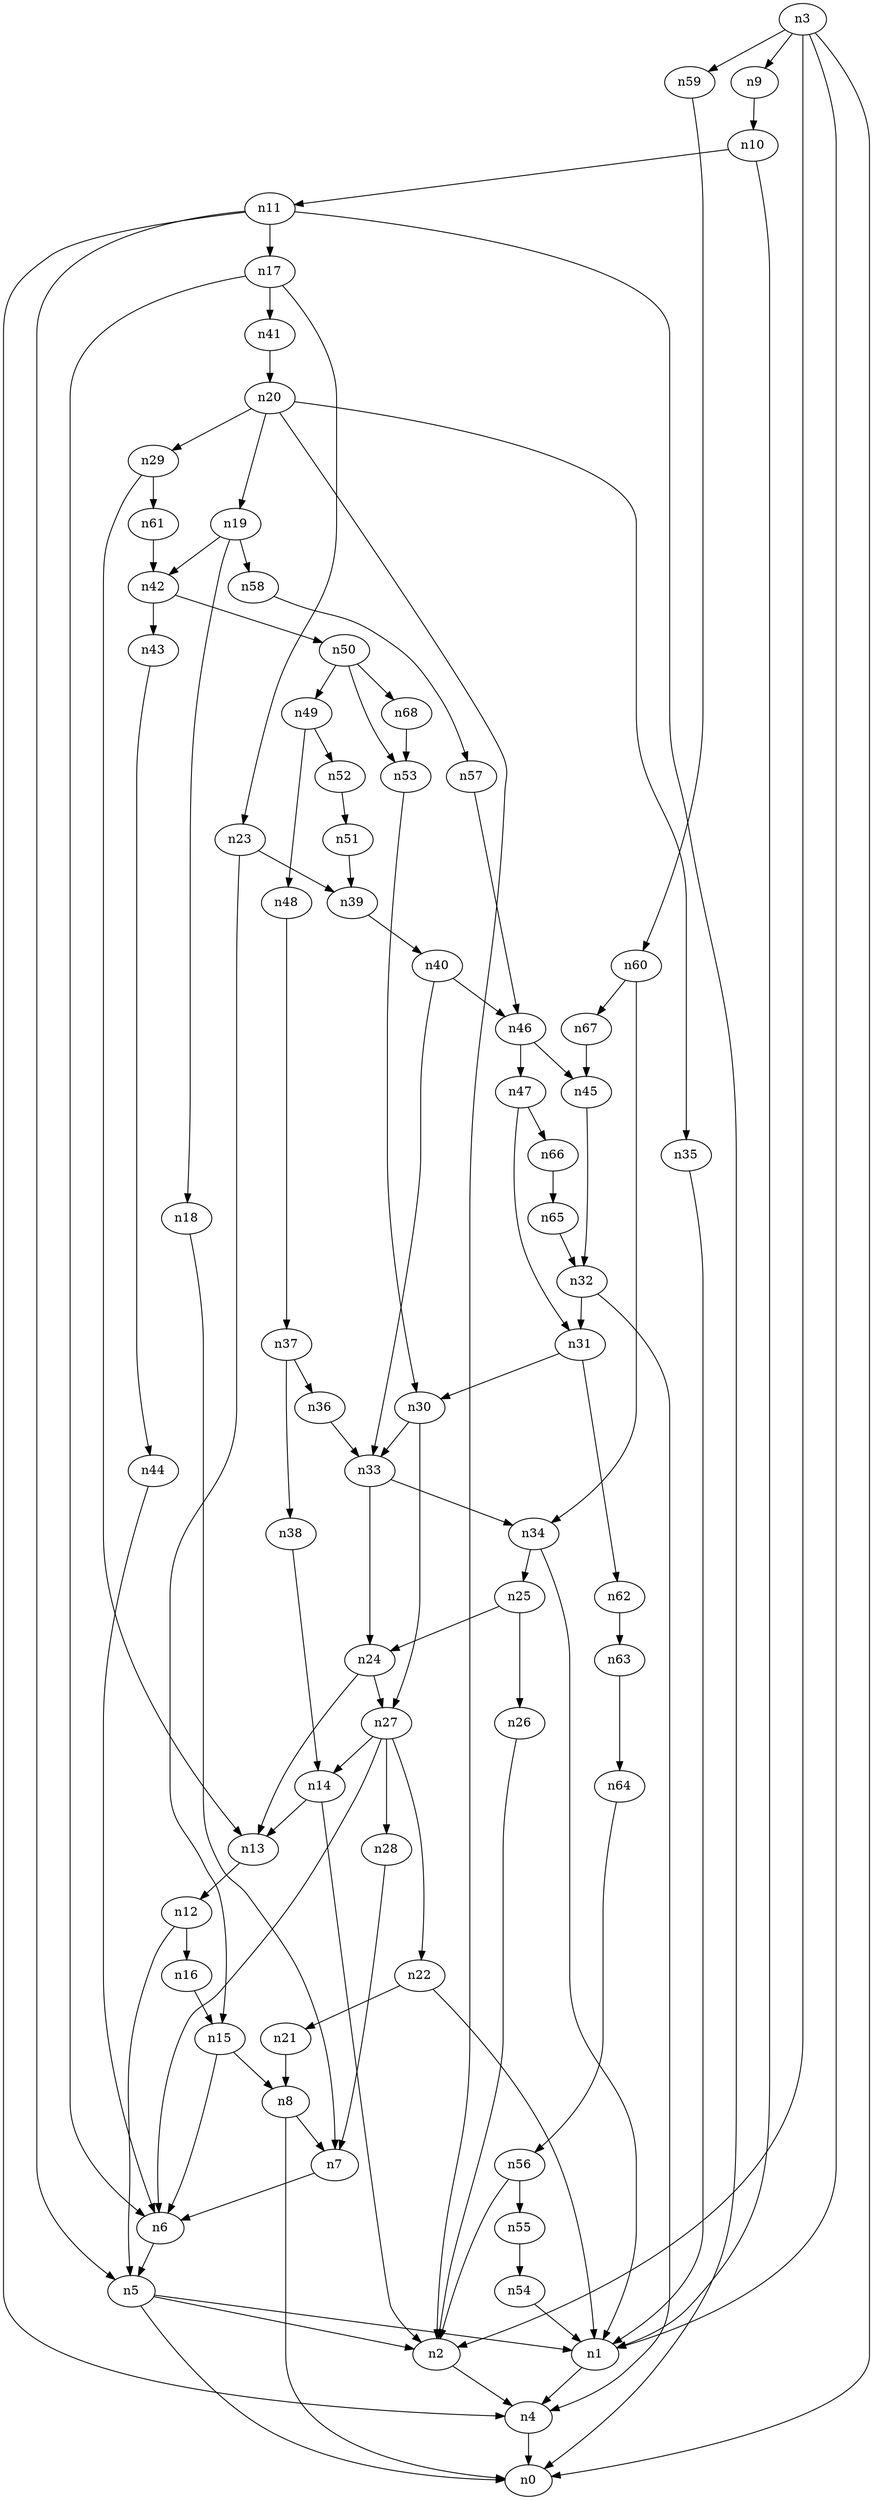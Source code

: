 digraph G {
	n1 -> n4	 [_graphml_id=e4];
	n2 -> n4	 [_graphml_id=e7];
	n3 -> n0	 [_graphml_id=e0];
	n3 -> n1	 [_graphml_id=e3];
	n3 -> n2	 [_graphml_id=e6];
	n3 -> n9	 [_graphml_id=e13];
	n3 -> n59	 [_graphml_id=e95];
	n4 -> n0	 [_graphml_id=e1];
	n5 -> n0	 [_graphml_id=e2];
	n5 -> n1	 [_graphml_id=e5];
	n5 -> n2	 [_graphml_id=e8];
	n6 -> n5	 [_graphml_id=e9];
	n7 -> n6	 [_graphml_id=e10];
	n8 -> n0	 [_graphml_id=e12];
	n8 -> n7	 [_graphml_id=e11];
	n9 -> n10	 [_graphml_id=e14];
	n10 -> n1	 [_graphml_id=e15];
	n10 -> n11	 [_graphml_id=e18];
	n11 -> n0	 [_graphml_id=e28];
	n11 -> n4	 [_graphml_id=e17];
	n11 -> n5	 [_graphml_id=e16];
	n11 -> n17	 [_graphml_id=e26];
	n12 -> n5	 [_graphml_id=e19];
	n12 -> n16	 [_graphml_id=e25];
	n13 -> n12	 [_graphml_id=e20];
	n14 -> n2	 [_graphml_id=e22];
	n14 -> n13	 [_graphml_id=e21];
	n15 -> n6	 [_graphml_id=e38];
	n15 -> n8	 [_graphml_id=e23];
	n16 -> n15	 [_graphml_id=e24];
	n17 -> n6	 [_graphml_id=e27];
	n17 -> n23	 [_graphml_id=e37];
	n17 -> n41	 [_graphml_id=e66];
	n18 -> n7	 [_graphml_id=e29];
	n19 -> n18	 [_graphml_id=e30];
	n19 -> n42	 [_graphml_id=e69];
	n19 -> n58	 [_graphml_id=e94];
	n20 -> n2	 [_graphml_id=e32];
	n20 -> n19	 [_graphml_id=e31];
	n20 -> n29	 [_graphml_id=e47];
	n20 -> n35	 [_graphml_id=e57];
	n21 -> n8	 [_graphml_id=e33];
	n22 -> n1	 [_graphml_id=e35];
	n22 -> n21	 [_graphml_id=e34];
	n23 -> n15	 [_graphml_id=e36];
	n23 -> n39	 [_graphml_id=e63];
	n24 -> n13	 [_graphml_id=e39];
	n24 -> n27	 [_graphml_id=e48];
	n25 -> n24	 [_graphml_id=e40];
	n25 -> n26	 [_graphml_id=e41];
	n26 -> n2	 [_graphml_id=e42];
	n27 -> n6	 [_graphml_id=e100];
	n27 -> n14	 [_graphml_id=e58];
	n27 -> n22	 [_graphml_id=e43];
	n27 -> n28	 [_graphml_id=e44];
	n28 -> n7	 [_graphml_id=e45];
	n29 -> n13	 [_graphml_id=e46];
	n29 -> n61	 [_graphml_id=e99];
	n30 -> n27	 [_graphml_id=e49];
	n30 -> n33	 [_graphml_id=e53];
	n31 -> n30	 [_graphml_id=e50];
	n31 -> n62	 [_graphml_id=e101];
	n32 -> n4	 [_graphml_id=e52];
	n32 -> n31	 [_graphml_id=e51];
	n33 -> n24	 [_graphml_id=e68];
	n33 -> n34	 [_graphml_id=e54];
	n34 -> n1	 [_graphml_id=e55];
	n34 -> n25	 [_graphml_id=e87];
	n35 -> n1	 [_graphml_id=e56];
	n36 -> n33	 [_graphml_id=e59];
	n37 -> n36	 [_graphml_id=e60];
	n37 -> n38	 [_graphml_id=e61];
	n38 -> n14	 [_graphml_id=e62];
	n39 -> n40	 [_graphml_id=e64];
	n40 -> n33	 [_graphml_id=e65];
	n40 -> n46	 [_graphml_id=e75];
	n41 -> n20	 [_graphml_id=e67];
	n42 -> n43	 [_graphml_id=e70];
	n42 -> n50	 [_graphml_id=e81];
	n43 -> n44	 [_graphml_id=e71];
	n44 -> n6	 [_graphml_id=e72];
	n45 -> n32	 [_graphml_id=e73];
	n46 -> n45	 [_graphml_id=e74];
	n46 -> n47	 [_graphml_id=e77];
	n47 -> n31	 [_graphml_id=e76];
	n47 -> n66	 [_graphml_id=e107];
	n48 -> n37	 [_graphml_id=e78];
	n49 -> n48	 [_graphml_id=e79];
	n49 -> n52	 [_graphml_id=e84];
	n50 -> n49	 [_graphml_id=e80];
	n50 -> n53	 [_graphml_id=e85];
	n50 -> n68	 [_graphml_id=e111];
	n51 -> n39	 [_graphml_id=e82];
	n52 -> n51	 [_graphml_id=e83];
	n53 -> n30	 [_graphml_id=e86];
	n54 -> n1	 [_graphml_id=e88];
	n55 -> n54	 [_graphml_id=e89];
	n56 -> n2	 [_graphml_id=e91];
	n56 -> n55	 [_graphml_id=e90];
	n57 -> n46	 [_graphml_id=e92];
	n58 -> n57	 [_graphml_id=e93];
	n59 -> n60	 [_graphml_id=e96];
	n60 -> n34	 [_graphml_id=e97];
	n60 -> n67	 [_graphml_id=e108];
	n61 -> n42	 [_graphml_id=e98];
	n62 -> n63	 [_graphml_id=e102];
	n63 -> n64	 [_graphml_id=e103];
	n64 -> n56	 [_graphml_id=e104];
	n65 -> n32	 [_graphml_id=e105];
	n66 -> n65	 [_graphml_id=e106];
	n67 -> n45	 [_graphml_id=e109];
	n68 -> n53	 [_graphml_id=e110];
}
